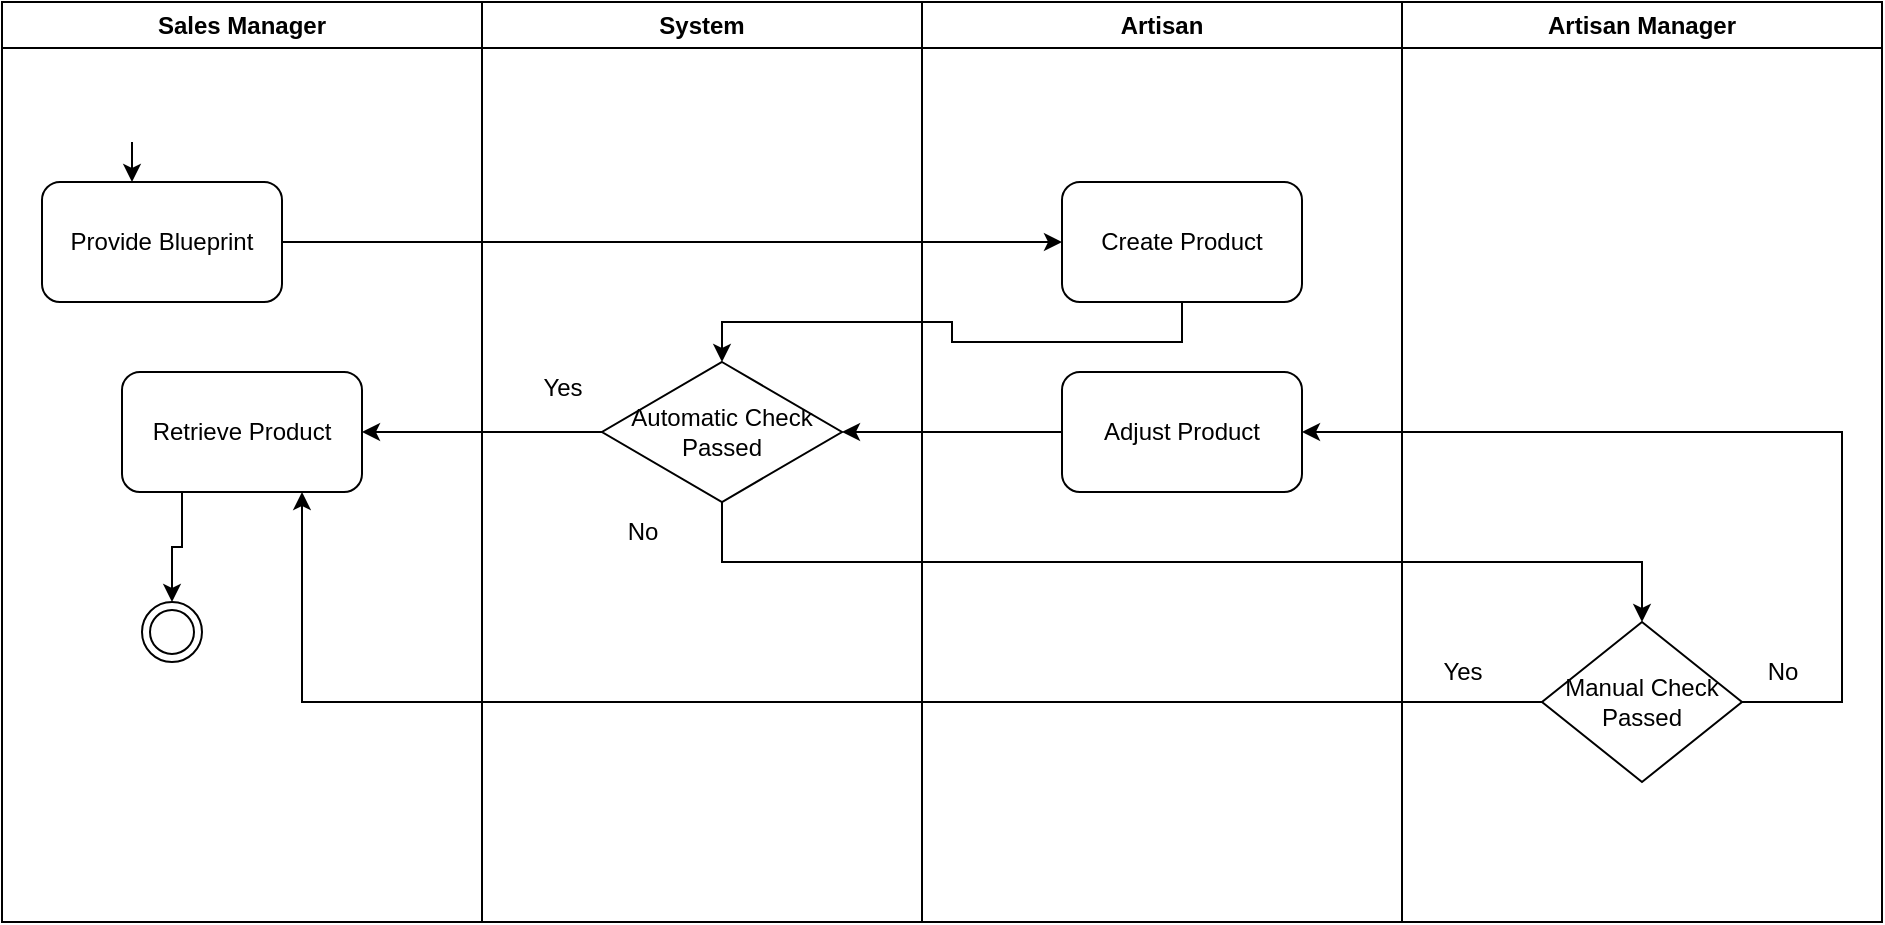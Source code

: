 <mxfile version="26.2.14">
  <diagram name="Page-1" id="0783ab3e-0a74-02c8-0abd-f7b4e66b4bec">
    <mxGraphModel dx="1330" dy="479" grid="1" gridSize="10" guides="1" tooltips="1" connect="1" arrows="1" fold="1" page="1" pageScale="1" pageWidth="850" pageHeight="1100" background="none" math="0" shadow="0">
      <root>
        <mxCell id="0" />
        <mxCell id="1" parent="0" />
        <mxCell id="tWdGnTkXpRKYh8DDhvbh-32" value="Sales Manager" style="swimlane;whiteSpace=wrap;html=1;" parent="1" vertex="1">
          <mxGeometry x="40" y="340" width="240" height="460" as="geometry" />
        </mxCell>
        <mxCell id="tWdGnTkXpRKYh8DDhvbh-46" style="edgeStyle=orthogonalEdgeStyle;rounded=0;orthogonalLoop=1;jettySize=auto;html=1;exitX=0.5;exitY=1;exitDx=0;exitDy=0;" parent="tWdGnTkXpRKYh8DDhvbh-32" source="tWdGnTkXpRKYh8DDhvbh-45" edge="1">
          <mxGeometry relative="1" as="geometry">
            <mxPoint x="65" y="90" as="targetPoint" />
          </mxGeometry>
        </mxCell>
        <mxCell id="tWdGnTkXpRKYh8DDhvbh-45" value="" style="ellipse;html=1;shape=endState;fillColor=default;gradientColor=none;strokeColor=none;" parent="tWdGnTkXpRKYh8DDhvbh-32" vertex="1">
          <mxGeometry x="50" y="40" width="30" height="30" as="geometry" />
        </mxCell>
        <mxCell id="tWdGnTkXpRKYh8DDhvbh-61" value="Provide Blueprint" style="rounded=1;whiteSpace=wrap;html=1;" parent="tWdGnTkXpRKYh8DDhvbh-32" vertex="1">
          <mxGeometry x="20" y="90" width="120" height="60" as="geometry" />
        </mxCell>
        <mxCell id="32-zJT3ndWtHOiVEAXm6-16" style="edgeStyle=orthogonalEdgeStyle;rounded=0;orthogonalLoop=1;jettySize=auto;html=1;exitX=0.25;exitY=1;exitDx=0;exitDy=0;entryX=0.5;entryY=0;entryDx=0;entryDy=0;" parent="tWdGnTkXpRKYh8DDhvbh-32" source="32-zJT3ndWtHOiVEAXm6-6" target="32-zJT3ndWtHOiVEAXm6-17" edge="1">
          <mxGeometry relative="1" as="geometry">
            <mxPoint x="90" y="300" as="targetPoint" />
          </mxGeometry>
        </mxCell>
        <mxCell id="32-zJT3ndWtHOiVEAXm6-6" value="Retrieve Product" style="rounded=1;whiteSpace=wrap;html=1;" parent="tWdGnTkXpRKYh8DDhvbh-32" vertex="1">
          <mxGeometry x="60" y="185" width="120" height="60" as="geometry" />
        </mxCell>
        <mxCell id="32-zJT3ndWtHOiVEAXm6-17" value="" style="ellipse;html=1;shape=endState;" parent="tWdGnTkXpRKYh8DDhvbh-32" vertex="1">
          <mxGeometry x="70" y="300" width="30" height="30" as="geometry" />
        </mxCell>
        <mxCell id="tWdGnTkXpRKYh8DDhvbh-40" value="Artisan" style="swimlane;whiteSpace=wrap;html=1;" parent="1" vertex="1">
          <mxGeometry x="500" y="340" width="240" height="460" as="geometry" />
        </mxCell>
        <mxCell id="tWdGnTkXpRKYh8DDhvbh-64" value="Create Product" style="rounded=1;whiteSpace=wrap;html=1;" parent="tWdGnTkXpRKYh8DDhvbh-40" vertex="1">
          <mxGeometry x="70" y="90" width="120" height="60" as="geometry" />
        </mxCell>
        <mxCell id="tWdGnTkXpRKYh8DDhvbh-76" value="Adjust Product" style="rounded=1;whiteSpace=wrap;html=1;" parent="tWdGnTkXpRKYh8DDhvbh-40" vertex="1">
          <mxGeometry x="70" y="185" width="120" height="60" as="geometry" />
        </mxCell>
        <mxCell id="tWdGnTkXpRKYh8DDhvbh-30" value="System" style="swimlane;whiteSpace=wrap;html=1;" parent="1" vertex="1">
          <mxGeometry x="280" y="340" width="220" height="460" as="geometry" />
        </mxCell>
        <mxCell id="32-zJT3ndWtHOiVEAXm6-4" style="edgeStyle=orthogonalEdgeStyle;rounded=0;orthogonalLoop=1;jettySize=auto;html=1;exitX=0;exitY=0.5;exitDx=0;exitDy=0;" parent="tWdGnTkXpRKYh8DDhvbh-30" source="tWdGnTkXpRKYh8DDhvbh-68" edge="1">
          <mxGeometry relative="1" as="geometry">
            <mxPoint x="-60" y="215" as="targetPoint" />
          </mxGeometry>
        </mxCell>
        <mxCell id="tWdGnTkXpRKYh8DDhvbh-68" value="Automatic Check Passed" style="rhombus;whiteSpace=wrap;html=1;" parent="tWdGnTkXpRKYh8DDhvbh-30" vertex="1">
          <mxGeometry x="60" y="180" width="120" height="70" as="geometry" />
        </mxCell>
        <mxCell id="32-zJT3ndWtHOiVEAXm6-2" style="edgeStyle=orthogonalEdgeStyle;rounded=0;orthogonalLoop=1;jettySize=auto;html=1;exitX=0.5;exitY=1;exitDx=0;exitDy=0;" parent="tWdGnTkXpRKYh8DDhvbh-30" source="tWdGnTkXpRKYh8DDhvbh-68" target="tWdGnTkXpRKYh8DDhvbh-68" edge="1">
          <mxGeometry relative="1" as="geometry" />
        </mxCell>
        <mxCell id="32-zJT3ndWtHOiVEAXm6-12" value="No" style="text;html=1;align=center;verticalAlign=middle;resizable=0;points=[];autosize=1;strokeColor=none;fillColor=none;" parent="tWdGnTkXpRKYh8DDhvbh-30" vertex="1">
          <mxGeometry x="60" y="250" width="40" height="30" as="geometry" />
        </mxCell>
        <mxCell id="tWdGnTkXpRKYh8DDhvbh-63" style="edgeStyle=orthogonalEdgeStyle;rounded=0;orthogonalLoop=1;jettySize=auto;html=1;exitX=1;exitY=0.5;exitDx=0;exitDy=0;entryX=0;entryY=0.5;entryDx=0;entryDy=0;" parent="1" source="tWdGnTkXpRKYh8DDhvbh-61" target="tWdGnTkXpRKYh8DDhvbh-64" edge="1">
          <mxGeometry relative="1" as="geometry">
            <mxPoint x="540" y="630" as="targetPoint" />
          </mxGeometry>
        </mxCell>
        <mxCell id="tWdGnTkXpRKYh8DDhvbh-31" value="Artisan Manager" style="swimlane;whiteSpace=wrap;html=1;" parent="1" vertex="1">
          <mxGeometry x="740" y="340" width="240" height="460" as="geometry" />
        </mxCell>
        <mxCell id="32-zJT3ndWtHOiVEAXm6-9" value="Manual Check Passed" style="rhombus;whiteSpace=wrap;html=1;" parent="tWdGnTkXpRKYh8DDhvbh-31" vertex="1">
          <mxGeometry x="70" y="310" width="100" height="80" as="geometry" />
        </mxCell>
        <mxCell id="32-zJT3ndWtHOiVEAXm6-14" value="No" style="text;html=1;align=center;verticalAlign=middle;resizable=0;points=[];autosize=1;strokeColor=none;fillColor=none;" parent="tWdGnTkXpRKYh8DDhvbh-31" vertex="1">
          <mxGeometry x="170" y="320" width="40" height="30" as="geometry" />
        </mxCell>
        <mxCell id="32-zJT3ndWtHOiVEAXm6-11" value="Yes" style="text;html=1;align=center;verticalAlign=middle;resizable=0;points=[];autosize=1;strokeColor=none;fillColor=none;" parent="tWdGnTkXpRKYh8DDhvbh-31" vertex="1">
          <mxGeometry x="10" y="320" width="40" height="30" as="geometry" />
        </mxCell>
        <mxCell id="32-zJT3ndWtHOiVEAXm6-3" style="edgeStyle=orthogonalEdgeStyle;rounded=0;orthogonalLoop=1;jettySize=auto;html=1;exitX=0.5;exitY=1;exitDx=0;exitDy=0;entryX=0.5;entryY=0;entryDx=0;entryDy=0;" parent="1" source="tWdGnTkXpRKYh8DDhvbh-64" target="tWdGnTkXpRKYh8DDhvbh-68" edge="1">
          <mxGeometry relative="1" as="geometry" />
        </mxCell>
        <mxCell id="32-zJT3ndWtHOiVEAXm6-5" value="Yes" style="text;html=1;align=center;verticalAlign=middle;resizable=0;points=[];autosize=1;strokeColor=none;fillColor=none;" parent="1" vertex="1">
          <mxGeometry x="300" y="518" width="40" height="30" as="geometry" />
        </mxCell>
        <mxCell id="JF2sZErXjyvnnoWD1SnS-4" style="edgeStyle=orthogonalEdgeStyle;rounded=0;orthogonalLoop=1;jettySize=auto;html=1;exitX=0;exitY=0.5;exitDx=0;exitDy=0;entryX=1;entryY=0.5;entryDx=0;entryDy=0;" edge="1" parent="1" source="tWdGnTkXpRKYh8DDhvbh-76" target="tWdGnTkXpRKYh8DDhvbh-68">
          <mxGeometry relative="1" as="geometry" />
        </mxCell>
        <mxCell id="JF2sZErXjyvnnoWD1SnS-5" style="edgeStyle=orthogonalEdgeStyle;rounded=0;orthogonalLoop=1;jettySize=auto;html=1;exitX=0.5;exitY=1;exitDx=0;exitDy=0;entryX=0.5;entryY=0;entryDx=0;entryDy=0;" edge="1" parent="1" source="tWdGnTkXpRKYh8DDhvbh-68" target="32-zJT3ndWtHOiVEAXm6-9">
          <mxGeometry relative="1" as="geometry" />
        </mxCell>
        <mxCell id="JF2sZErXjyvnnoWD1SnS-6" style="edgeStyle=orthogonalEdgeStyle;rounded=0;orthogonalLoop=1;jettySize=auto;html=1;exitX=0;exitY=0.5;exitDx=0;exitDy=0;entryX=0.75;entryY=1;entryDx=0;entryDy=0;" edge="1" parent="1" source="32-zJT3ndWtHOiVEAXm6-9" target="32-zJT3ndWtHOiVEAXm6-6">
          <mxGeometry relative="1" as="geometry" />
        </mxCell>
        <mxCell id="JF2sZErXjyvnnoWD1SnS-7" style="edgeStyle=orthogonalEdgeStyle;rounded=0;orthogonalLoop=1;jettySize=auto;html=1;exitX=1;exitY=0.5;exitDx=0;exitDy=0;entryX=1;entryY=0.5;entryDx=0;entryDy=0;" edge="1" parent="1" source="32-zJT3ndWtHOiVEAXm6-9" target="tWdGnTkXpRKYh8DDhvbh-76">
          <mxGeometry relative="1" as="geometry">
            <Array as="points">
              <mxPoint x="960" y="690" />
              <mxPoint x="960" y="555" />
            </Array>
          </mxGeometry>
        </mxCell>
      </root>
    </mxGraphModel>
  </diagram>
</mxfile>
